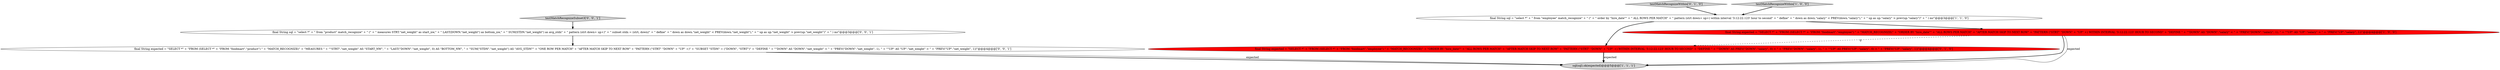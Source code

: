 digraph {
8 [style = filled, label = "testMatchRecognizeSubset3['0', '0', '1']", fillcolor = lightgray, shape = diamond image = "AAA0AAABBB3BBB"];
5 [style = filled, label = "final String expected = \"SELECT *\" + \"FROM (SELECT *\" + \"FROM \"foodmart\".\"employee\") \" + \"MATCH_RECOGNIZE(\" + \"ORDER BY \"hire_date\"\" + \"ALL ROWS PER MATCH\" + \"AFTER MATCH SKIP TO NEXT ROW\" + \"PATTERN (\"STRT\" \"DOWN\" + \"UP\" +) WITHIN INTERVAL '3:12:22.123' HOUR TO SECOND\" + \"DEFINE \" + \"\"DOWN\" AS PREV(\"DOWN\".\"salary\", 0) < \" + \"PREV(\"DOWN\".\"salary\", 1), \" + \"\"UP\" AS PREV(\"UP\".\"salary\", 0) > \" + \"PREV(\"UP\".\"salary\", 1))\"@@@4@@@['0', '1', '0']", fillcolor = red, shape = ellipse image = "AAA1AAABBB2BBB"];
4 [style = filled, label = "testMatchRecognizeWithin['0', '1', '0']", fillcolor = lightgray, shape = diamond image = "AAA0AAABBB2BBB"];
2 [style = filled, label = "final String sql = \"select *\" + \" from \"employee\" match_recognize\" + \" (\" + \" order by \"hire_date\"\" + \" ALL ROWS PER MATCH\" + \" pattern (strt down+ up+) within interval '3:12:22.123' hour to second\" + \" define\" + \" down as down.\"salary\" < PREV(down.\"salary\"),\" + \" up as up.\"salary\" > prev(up.\"salary\")\" + \" ) mr\"@@@3@@@['1', '1', '0']", fillcolor = white, shape = ellipse image = "AAA0AAABBB1BBB"];
6 [style = filled, label = "final String expected = \"SELECT *\" + \"FROM (SELECT *\" + \"FROM \"foodmart\".\"product\") \" + \"MATCH_RECOGNIZE(\" + \"MEASURES \" + \"\"STRT\".\"net_weight\" AS \"START_NW\", \" + \"LAST(\"DOWN\".\"net_weight\", 0) AS \"BOTTOM_NW\", \" + \"SUM(\"STDN\".\"net_weight\") AS \"AVG_STDN\"\" + \"ONE ROW PER MATCH\" + \"AFTER MATCH SKIP TO NEXT ROW\" + \"PATTERN (\"STRT\" \"DOWN\" + \"UP\" +)\" + \"SUBSET \"STDN\" = (\"DOWN\", \"STRT\")\" + \"DEFINE \" + \"\"DOWN\" AS \"DOWN\".\"net_weight\" < \" + \"PREV(\"DOWN\".\"net_weight\", 1), \" + \"\"UP\" AS \"UP\".\"net_weight\" > \" + \"PREV(\"UP\".\"net_weight\", 1))\"@@@4@@@['0', '0', '1']", fillcolor = white, shape = ellipse image = "AAA0AAABBB3BBB"];
3 [style = filled, label = "final String expected = \"SELECT *\" + \"FROM (SELECT *\" + \"FROM \"foodmart\".\"employee\") \" + \"MATCH_RECOGNIZE(\" + \"ORDER BY \"hire_date\"\" + \"ALL ROWS PER MATCH\" + \"AFTER MATCH SKIP TO NEXT ROW\" + \"PATTERN (\"STRT\" \"DOWN\" + \"UP\" +) WITHIN INTERVAL '3:12:22.123' HOUR TO SECOND\" + \"DEFINE \" + \"\"DOWN\" AS \"DOWN\".\"salary\" < \" + \"PREV(\"DOWN\".\"salary\", 1), \" + \"\"UP\" AS \"UP\".\"salary\" > \" + \"PREV(\"UP\".\"salary\", 1))\"@@@4@@@['1', '0', '0']", fillcolor = red, shape = ellipse image = "AAA1AAABBB1BBB"];
7 [style = filled, label = "final String sql = \"select *\" + \" from \"product\" match_recognize\" + \" (\" + \" measures STRT.\"net_weight\" as start_nw,\" + \" LAST(DOWN.\"net_weight\") as bottom_nw,\" + \" SUM(STDN.\"net_weight\") as avg_stdn\" + \" pattern (strt down+ up+)\" + \" subset stdn = (strt, down)\" + \" define\" + \" down as down.\"net_weight\" < PREV(down.\"net_weight\"),\" + \" up as up.\"net_weight\" > prev(up.\"net_weight\")\" + \" ) mr\"@@@3@@@['0', '0', '1']", fillcolor = white, shape = ellipse image = "AAA0AAABBB3BBB"];
0 [style = filled, label = "sql(sql).ok(expected)@@@5@@@['1', '1', '1']", fillcolor = lightgray, shape = ellipse image = "AAA0AAABBB1BBB"];
1 [style = filled, label = "testMatchRecognizeWithin['1', '0', '0']", fillcolor = lightgray, shape = diamond image = "AAA0AAABBB1BBB"];
8->7 [style = bold, label=""];
3->5 [style = dashed, label="0"];
1->2 [style = bold, label=""];
7->6 [style = bold, label=""];
6->0 [style = bold, label=""];
4->2 [style = bold, label=""];
6->0 [style = solid, label="expected"];
5->0 [style = bold, label=""];
5->0 [style = solid, label="expected"];
3->0 [style = bold, label=""];
2->3 [style = bold, label=""];
2->5 [style = bold, label=""];
3->0 [style = solid, label="expected"];
}
